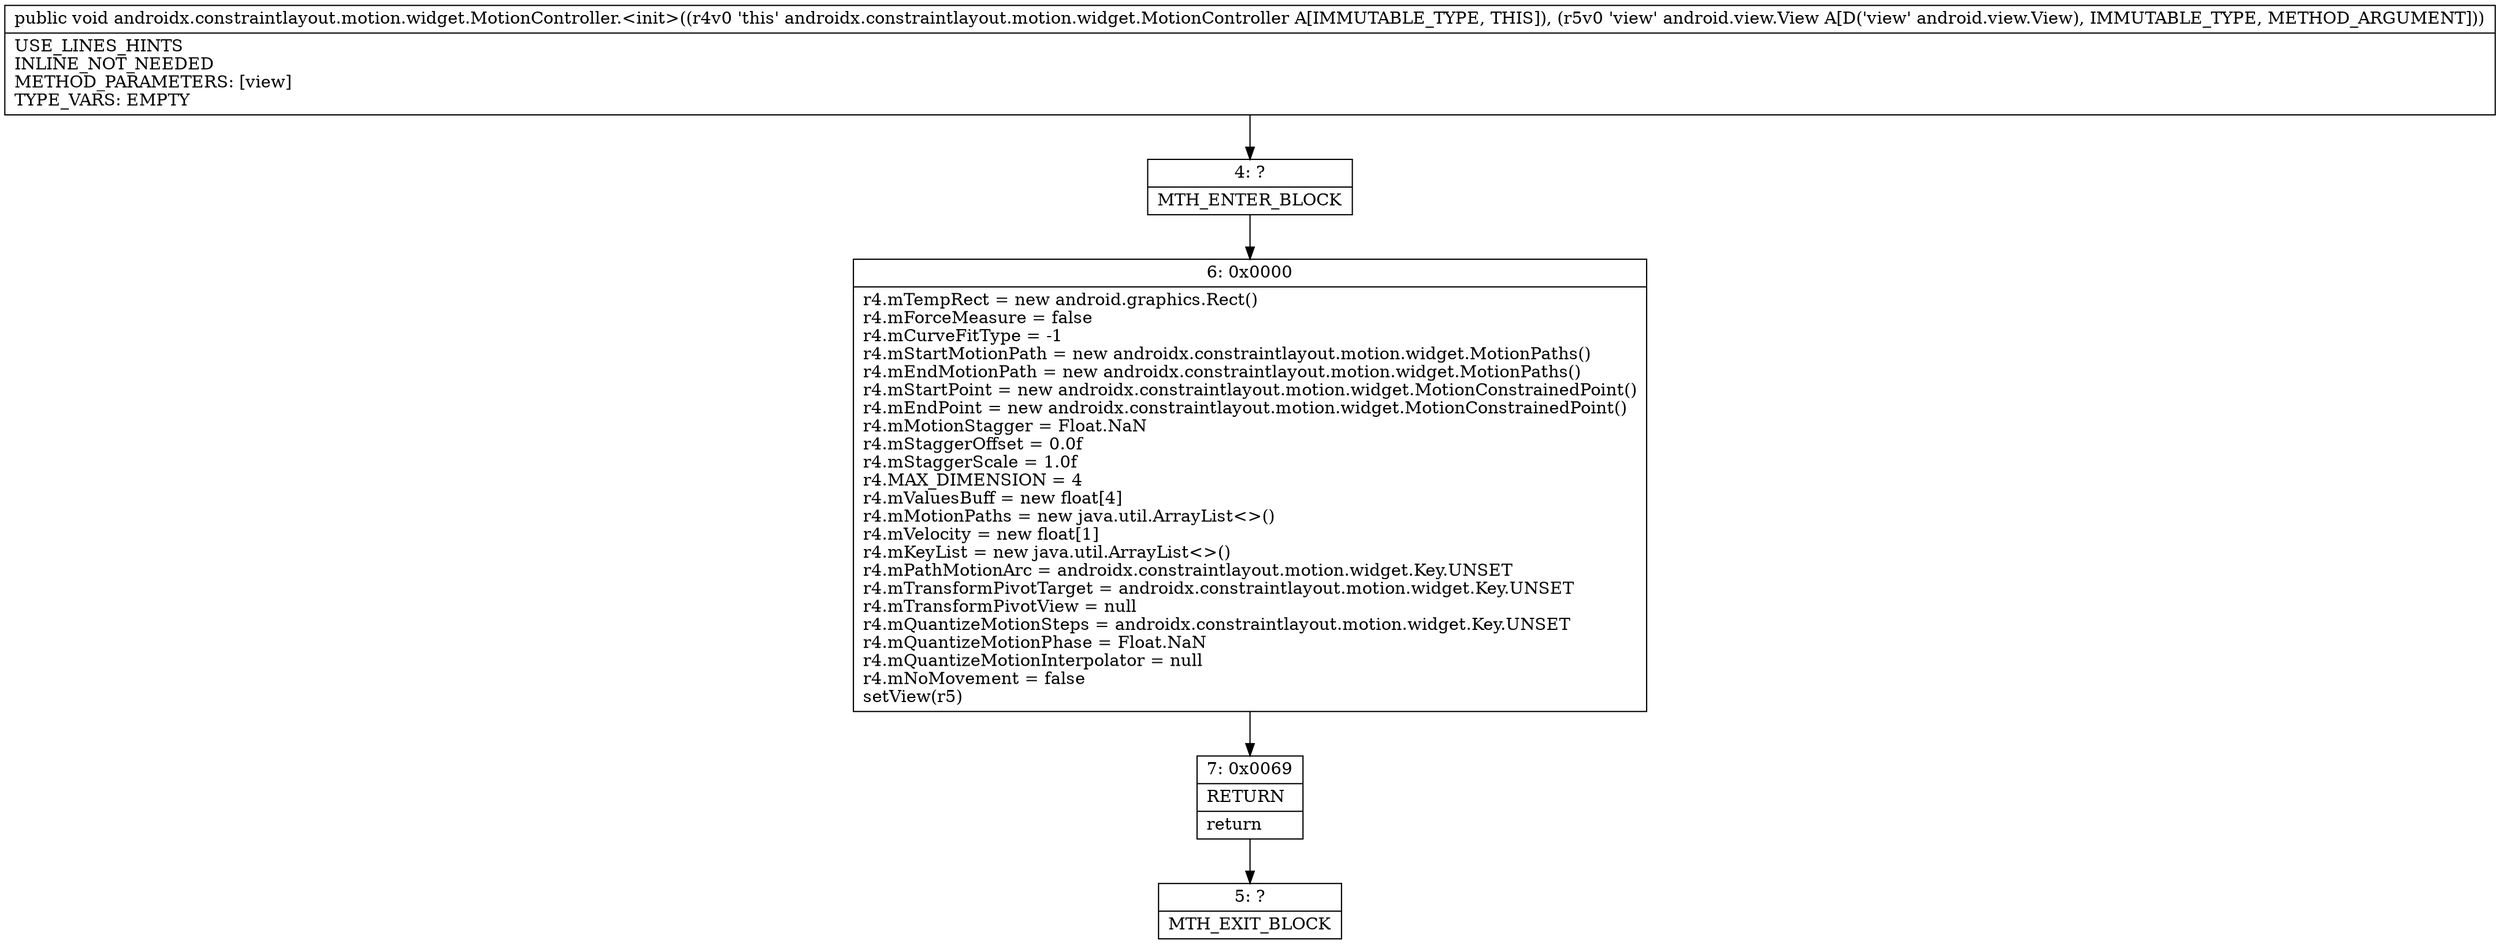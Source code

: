 digraph "CFG forandroidx.constraintlayout.motion.widget.MotionController.\<init\>(Landroid\/view\/View;)V" {
Node_4 [shape=record,label="{4\:\ ?|MTH_ENTER_BLOCK\l}"];
Node_6 [shape=record,label="{6\:\ 0x0000|r4.mTempRect = new android.graphics.Rect()\lr4.mForceMeasure = false\lr4.mCurveFitType = \-1\lr4.mStartMotionPath = new androidx.constraintlayout.motion.widget.MotionPaths()\lr4.mEndMotionPath = new androidx.constraintlayout.motion.widget.MotionPaths()\lr4.mStartPoint = new androidx.constraintlayout.motion.widget.MotionConstrainedPoint()\lr4.mEndPoint = new androidx.constraintlayout.motion.widget.MotionConstrainedPoint()\lr4.mMotionStagger = Float.NaN\lr4.mStaggerOffset = 0.0f\lr4.mStaggerScale = 1.0f\lr4.MAX_DIMENSION = 4\lr4.mValuesBuff = new float[4]\lr4.mMotionPaths = new java.util.ArrayList\<\>()\lr4.mVelocity = new float[1]\lr4.mKeyList = new java.util.ArrayList\<\>()\lr4.mPathMotionArc = androidx.constraintlayout.motion.widget.Key.UNSET\lr4.mTransformPivotTarget = androidx.constraintlayout.motion.widget.Key.UNSET\lr4.mTransformPivotView = null\lr4.mQuantizeMotionSteps = androidx.constraintlayout.motion.widget.Key.UNSET\lr4.mQuantizeMotionPhase = Float.NaN\lr4.mQuantizeMotionInterpolator = null\lr4.mNoMovement = false\lsetView(r5)\l}"];
Node_7 [shape=record,label="{7\:\ 0x0069|RETURN\l|return\l}"];
Node_5 [shape=record,label="{5\:\ ?|MTH_EXIT_BLOCK\l}"];
MethodNode[shape=record,label="{public void androidx.constraintlayout.motion.widget.MotionController.\<init\>((r4v0 'this' androidx.constraintlayout.motion.widget.MotionController A[IMMUTABLE_TYPE, THIS]), (r5v0 'view' android.view.View A[D('view' android.view.View), IMMUTABLE_TYPE, METHOD_ARGUMENT]))  | USE_LINES_HINTS\lINLINE_NOT_NEEDED\lMETHOD_PARAMETERS: [view]\lTYPE_VARS: EMPTY\l}"];
MethodNode -> Node_4;Node_4 -> Node_6;
Node_6 -> Node_7;
Node_7 -> Node_5;
}

